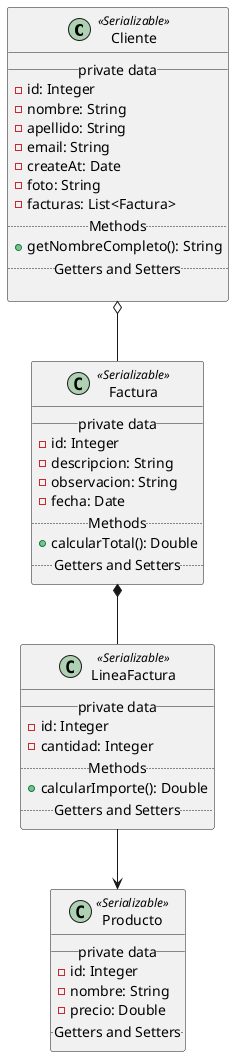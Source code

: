 @startuml

class Cliente <<Serializable>> {
    __private data__
    -id: Integer
    -nombre: String
    -apellido: String
    -email: String
    -createAt: Date
    -foto: String
    -facturas: List<Factura>
    ..Methods..
    +getNombreCompleto(): String
    ..Getters and Setters..

}
class Factura <<Serializable>> {
    __private data__
    -id: Integer
    -descripcion: String
    -observacion: String
    -fecha: Date
    ..Methods..
    +calcularTotal(): Double
    ..Getters and Setters..
}
class LineaFactura <<Serializable>> {
    __private data__
    -id: Integer
    -cantidad: Integer
    ..Methods..
    +calcularImporte(): Double
    ..Getters and Setters..
}
class Producto <<Serializable>> {
   __private data__
   -id: Integer
   -nombre: String
   -precio: Double
   ..Getters and Setters..
}

Cliente o-- Factura
Factura *-- LineaFactura
LineaFactura --> Producto

@enduml
